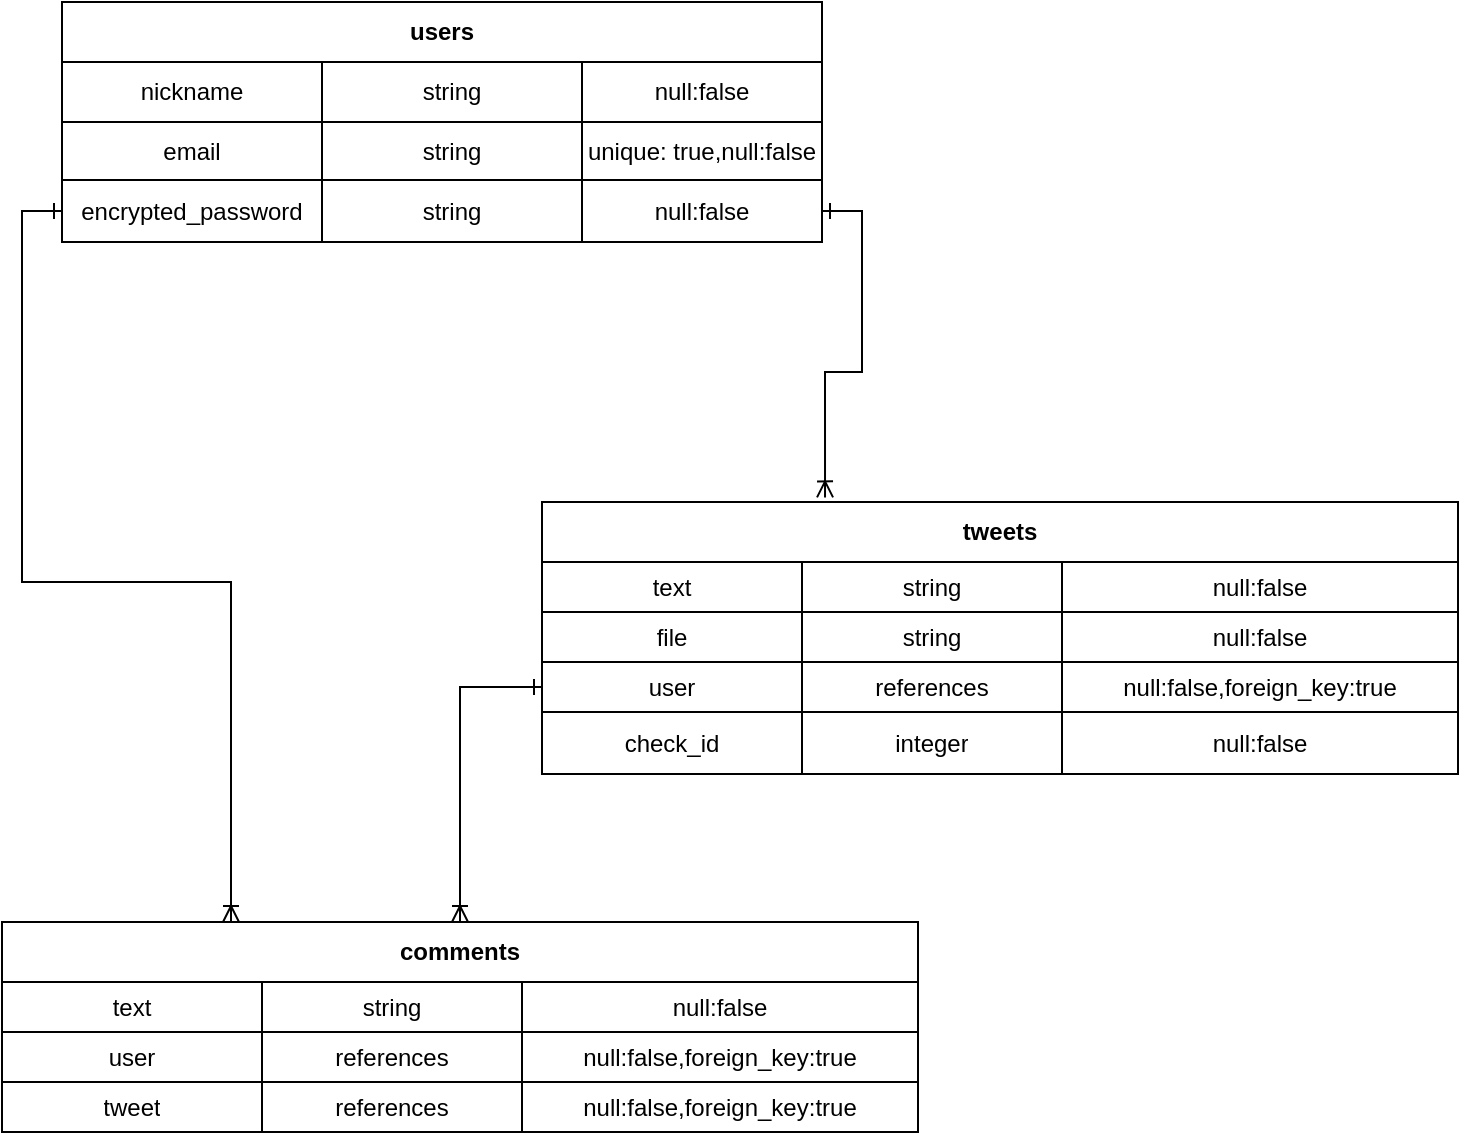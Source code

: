 <mxfile>
    <diagram id="rYEa7Mt_p3VdVQBG5B41" name="Page-1">
        <mxGraphModel dx="315" dy="747" grid="1" gridSize="10" guides="1" tooltips="1" connect="1" arrows="1" fold="1" page="1" pageScale="1" pageWidth="850" pageHeight="1100" math="0" shadow="0">
            <root>
                <mxCell id="0"/>
                <mxCell id="1" parent="0"/>
                <mxCell id="54" value="users" style="shape=table;html=1;whiteSpace=wrap;startSize=30;container=1;collapsible=0;childLayout=tableLayout;fontStyle=1;align=center;" vertex="1" parent="1">
                    <mxGeometry x="60" y="350" width="380" height="120" as="geometry"/>
                </mxCell>
                <mxCell id="55" value="" style="shape=partialRectangle;html=1;whiteSpace=wrap;collapsible=0;dropTarget=0;pointerEvents=0;fillColor=none;top=0;left=0;bottom=0;right=0;points=[[0,0.5],[1,0.5]];portConstraint=eastwest;" vertex="1" parent="54">
                    <mxGeometry y="30" width="380" height="30" as="geometry"/>
                </mxCell>
                <mxCell id="56" value="nickname" style="shape=partialRectangle;html=1;whiteSpace=wrap;connectable=0;fillColor=none;top=0;left=0;bottom=0;right=0;overflow=hidden;" vertex="1" parent="55">
                    <mxGeometry width="130" height="30" as="geometry"/>
                </mxCell>
                <mxCell id="57" value="string" style="shape=partialRectangle;html=1;whiteSpace=wrap;connectable=0;fillColor=none;top=0;left=0;bottom=0;right=0;overflow=hidden;" vertex="1" parent="55">
                    <mxGeometry x="130" width="130" height="30" as="geometry"/>
                </mxCell>
                <mxCell id="58" value="null:false" style="shape=partialRectangle;html=1;whiteSpace=wrap;connectable=0;fillColor=none;top=0;left=0;bottom=0;right=0;overflow=hidden;" vertex="1" parent="55">
                    <mxGeometry x="260" width="120" height="30" as="geometry"/>
                </mxCell>
                <mxCell id="59" value="" style="shape=partialRectangle;html=1;whiteSpace=wrap;collapsible=0;dropTarget=0;pointerEvents=0;fillColor=none;top=0;left=0;bottom=0;right=0;points=[[0,0.5],[1,0.5]];portConstraint=eastwest;" vertex="1" parent="54">
                    <mxGeometry y="60" width="380" height="29" as="geometry"/>
                </mxCell>
                <mxCell id="60" value="email" style="shape=partialRectangle;html=1;whiteSpace=wrap;connectable=0;fillColor=none;top=0;left=0;bottom=0;right=0;overflow=hidden;" vertex="1" parent="59">
                    <mxGeometry width="130" height="29" as="geometry"/>
                </mxCell>
                <mxCell id="61" value="string" style="shape=partialRectangle;html=1;whiteSpace=wrap;connectable=0;fillColor=none;top=0;left=0;bottom=0;right=0;overflow=hidden;" vertex="1" parent="59">
                    <mxGeometry x="130" width="130" height="29" as="geometry"/>
                </mxCell>
                <mxCell id="62" value="unique: true,null:false" style="shape=partialRectangle;html=1;whiteSpace=wrap;connectable=0;fillColor=none;top=0;left=0;bottom=0;right=0;overflow=hidden;" vertex="1" parent="59">
                    <mxGeometry x="260" width="120" height="29" as="geometry"/>
                </mxCell>
                <mxCell id="63" value="" style="shape=partialRectangle;html=1;whiteSpace=wrap;collapsible=0;dropTarget=0;pointerEvents=0;fillColor=none;top=0;left=0;bottom=0;right=0;points=[[0,0.5],[1,0.5]];portConstraint=eastwest;" vertex="1" parent="54">
                    <mxGeometry y="89" width="380" height="31" as="geometry"/>
                </mxCell>
                <mxCell id="64" value="encrypted_password" style="shape=partialRectangle;html=1;whiteSpace=wrap;connectable=0;fillColor=none;top=0;left=0;bottom=0;right=0;overflow=hidden;" vertex="1" parent="63">
                    <mxGeometry width="130" height="31" as="geometry"/>
                </mxCell>
                <mxCell id="65" value="string" style="shape=partialRectangle;html=1;whiteSpace=wrap;connectable=0;fillColor=none;top=0;left=0;bottom=0;right=0;overflow=hidden;" vertex="1" parent="63">
                    <mxGeometry x="130" width="130" height="31" as="geometry"/>
                </mxCell>
                <mxCell id="66" value="null:false" style="shape=partialRectangle;html=1;whiteSpace=wrap;connectable=0;fillColor=none;top=0;left=0;bottom=0;right=0;overflow=hidden;" vertex="1" parent="63">
                    <mxGeometry x="260" width="120" height="31" as="geometry"/>
                </mxCell>
                <mxCell id="87" value="comments" style="shape=table;html=1;whiteSpace=wrap;startSize=30;container=1;collapsible=0;childLayout=tableLayout;fontStyle=1;align=center;" vertex="1" parent="1">
                    <mxGeometry x="30" y="810" width="458" height="105" as="geometry"/>
                </mxCell>
                <mxCell id="88" value="" style="shape=partialRectangle;html=1;whiteSpace=wrap;collapsible=0;dropTarget=0;pointerEvents=0;fillColor=none;top=0;left=0;bottom=0;right=0;points=[[0,0.5],[1,0.5]];portConstraint=eastwest;" vertex="1" parent="87">
                    <mxGeometry y="30" width="458" height="25" as="geometry"/>
                </mxCell>
                <mxCell id="89" value="text" style="shape=partialRectangle;html=1;whiteSpace=wrap;connectable=0;fillColor=none;top=0;left=0;bottom=0;right=0;overflow=hidden;" vertex="1" parent="88">
                    <mxGeometry width="130" height="25" as="geometry"/>
                </mxCell>
                <mxCell id="90" value="string" style="shape=partialRectangle;html=1;whiteSpace=wrap;connectable=0;fillColor=none;top=0;left=0;bottom=0;right=0;overflow=hidden;" vertex="1" parent="88">
                    <mxGeometry x="130" width="130" height="25" as="geometry"/>
                </mxCell>
                <mxCell id="91" value="null:false" style="shape=partialRectangle;html=1;whiteSpace=wrap;connectable=0;fillColor=none;top=0;left=0;bottom=0;right=0;overflow=hidden;" vertex="1" parent="88">
                    <mxGeometry x="260" width="198" height="25" as="geometry"/>
                </mxCell>
                <mxCell id="105" value="" style="shape=partialRectangle;html=1;whiteSpace=wrap;collapsible=0;dropTarget=0;pointerEvents=0;fillColor=none;top=0;left=0;bottom=0;right=0;points=[[0,0.5],[1,0.5]];portConstraint=eastwest;" vertex="1" parent="87">
                    <mxGeometry y="55" width="458" height="25" as="geometry"/>
                </mxCell>
                <mxCell id="106" value="user" style="shape=partialRectangle;html=1;whiteSpace=wrap;connectable=0;fillColor=none;top=0;left=0;bottom=0;right=0;overflow=hidden;" vertex="1" parent="105">
                    <mxGeometry width="130" height="25" as="geometry"/>
                </mxCell>
                <mxCell id="107" value="references" style="shape=partialRectangle;html=1;whiteSpace=wrap;connectable=0;fillColor=none;top=0;left=0;bottom=0;right=0;overflow=hidden;" vertex="1" parent="105">
                    <mxGeometry x="130" width="130" height="25" as="geometry"/>
                </mxCell>
                <mxCell id="108" value="null:false,foreign_key:true&lt;br&gt;" style="shape=partialRectangle;html=1;whiteSpace=wrap;connectable=0;fillColor=none;top=0;left=0;bottom=0;right=0;overflow=hidden;" vertex="1" parent="105">
                    <mxGeometry x="260" width="198" height="25" as="geometry"/>
                </mxCell>
                <mxCell id="127" value="" style="shape=partialRectangle;html=1;whiteSpace=wrap;collapsible=0;dropTarget=0;pointerEvents=0;fillColor=none;top=0;left=0;bottom=0;right=0;points=[[0,0.5],[1,0.5]];portConstraint=eastwest;" vertex="1" parent="87">
                    <mxGeometry y="80" width="458" height="25" as="geometry"/>
                </mxCell>
                <mxCell id="128" value="tweet" style="shape=partialRectangle;html=1;whiteSpace=wrap;connectable=0;fillColor=none;top=0;left=0;bottom=0;right=0;overflow=hidden;" vertex="1" parent="127">
                    <mxGeometry width="130" height="25" as="geometry"/>
                </mxCell>
                <mxCell id="129" value="references" style="shape=partialRectangle;html=1;whiteSpace=wrap;connectable=0;fillColor=none;top=0;left=0;bottom=0;right=0;overflow=hidden;" vertex="1" parent="127">
                    <mxGeometry x="130" width="130" height="25" as="geometry"/>
                </mxCell>
                <mxCell id="130" value="null:false,foreign_key:true&lt;br&gt;" style="shape=partialRectangle;html=1;whiteSpace=wrap;connectable=0;fillColor=none;top=0;left=0;bottom=0;right=0;overflow=hidden;" vertex="1" parent="127">
                    <mxGeometry x="260" width="198" height="25" as="geometry"/>
                </mxCell>
                <mxCell id="109" value="tweets" style="shape=table;html=1;whiteSpace=wrap;startSize=30;container=1;collapsible=0;childLayout=tableLayout;fontStyle=1;align=center;" vertex="1" parent="1">
                    <mxGeometry x="300" y="600" width="458" height="136" as="geometry"/>
                </mxCell>
                <mxCell id="110" value="" style="shape=partialRectangle;html=1;whiteSpace=wrap;collapsible=0;dropTarget=0;pointerEvents=0;fillColor=none;top=0;left=0;bottom=0;right=0;points=[[0,0.5],[1,0.5]];portConstraint=eastwest;" vertex="1" parent="109">
                    <mxGeometry y="30" width="458" height="25" as="geometry"/>
                </mxCell>
                <mxCell id="111" value="text" style="shape=partialRectangle;html=1;whiteSpace=wrap;connectable=0;fillColor=none;top=0;left=0;bottom=0;right=0;overflow=hidden;" vertex="1" parent="110">
                    <mxGeometry width="130" height="25" as="geometry"/>
                </mxCell>
                <mxCell id="112" value="string" style="shape=partialRectangle;html=1;whiteSpace=wrap;connectable=0;fillColor=none;top=0;left=0;bottom=0;right=0;overflow=hidden;" vertex="1" parent="110">
                    <mxGeometry x="130" width="130" height="25" as="geometry"/>
                </mxCell>
                <mxCell id="113" value="null:false" style="shape=partialRectangle;html=1;whiteSpace=wrap;connectable=0;fillColor=none;top=0;left=0;bottom=0;right=0;overflow=hidden;" vertex="1" parent="110">
                    <mxGeometry x="260" width="198" height="25" as="geometry"/>
                </mxCell>
                <mxCell id="114" value="" style="shape=partialRectangle;html=1;whiteSpace=wrap;collapsible=0;dropTarget=0;pointerEvents=0;fillColor=none;top=0;left=0;bottom=0;right=0;points=[[0,0.5],[1,0.5]];portConstraint=eastwest;" vertex="1" parent="109">
                    <mxGeometry y="55" width="458" height="25" as="geometry"/>
                </mxCell>
                <mxCell id="115" value="file" style="shape=partialRectangle;html=1;whiteSpace=wrap;connectable=0;fillColor=none;top=0;left=0;bottom=0;right=0;overflow=hidden;" vertex="1" parent="114">
                    <mxGeometry width="130" height="25" as="geometry"/>
                </mxCell>
                <mxCell id="116" value="string" style="shape=partialRectangle;html=1;whiteSpace=wrap;connectable=0;fillColor=none;top=0;left=0;bottom=0;right=0;overflow=hidden;" vertex="1" parent="114">
                    <mxGeometry x="130" width="130" height="25" as="geometry"/>
                </mxCell>
                <mxCell id="117" value="null:false" style="shape=partialRectangle;html=1;whiteSpace=wrap;connectable=0;fillColor=none;top=0;left=0;bottom=0;right=0;overflow=hidden;" vertex="1" parent="114">
                    <mxGeometry x="260" width="198" height="25" as="geometry"/>
                </mxCell>
                <mxCell id="118" value="" style="shape=partialRectangle;html=1;whiteSpace=wrap;collapsible=0;dropTarget=0;pointerEvents=0;fillColor=none;top=0;left=0;bottom=0;right=0;points=[[0,0.5],[1,0.5]];portConstraint=eastwest;" vertex="1" parent="109">
                    <mxGeometry y="80" width="458" height="25" as="geometry"/>
                </mxCell>
                <mxCell id="119" value="user" style="shape=partialRectangle;html=1;whiteSpace=wrap;connectable=0;fillColor=none;top=0;left=0;bottom=0;right=0;overflow=hidden;" vertex="1" parent="118">
                    <mxGeometry width="130" height="25" as="geometry"/>
                </mxCell>
                <mxCell id="120" value="references" style="shape=partialRectangle;html=1;whiteSpace=wrap;connectable=0;fillColor=none;top=0;left=0;bottom=0;right=0;overflow=hidden;" vertex="1" parent="118">
                    <mxGeometry x="130" width="130" height="25" as="geometry"/>
                </mxCell>
                <mxCell id="121" value="null:false,foreign_key:true&lt;br&gt;" style="shape=partialRectangle;html=1;whiteSpace=wrap;connectable=0;fillColor=none;top=0;left=0;bottom=0;right=0;overflow=hidden;" vertex="1" parent="118">
                    <mxGeometry x="260" width="198" height="25" as="geometry"/>
                </mxCell>
                <mxCell id="122" value="" style="shape=partialRectangle;html=1;whiteSpace=wrap;collapsible=0;dropTarget=0;pointerEvents=0;fillColor=none;top=0;left=0;bottom=0;right=0;points=[[0,0.5],[1,0.5]];portConstraint=eastwest;" vertex="1" parent="109">
                    <mxGeometry y="105" width="458" height="31" as="geometry"/>
                </mxCell>
                <mxCell id="123" value="check_id" style="shape=partialRectangle;html=1;whiteSpace=wrap;connectable=0;fillColor=none;top=0;left=0;bottom=0;right=0;overflow=hidden;" vertex="1" parent="122">
                    <mxGeometry width="130" height="31" as="geometry"/>
                </mxCell>
                <mxCell id="124" value="integer" style="shape=partialRectangle;html=1;whiteSpace=wrap;connectable=0;fillColor=none;top=0;left=0;bottom=0;right=0;overflow=hidden;" vertex="1" parent="122">
                    <mxGeometry x="130" width="130" height="31" as="geometry"/>
                </mxCell>
                <mxCell id="125" value="null:false" style="shape=partialRectangle;html=1;whiteSpace=wrap;connectable=0;fillColor=none;top=0;left=0;bottom=0;right=0;overflow=hidden;" vertex="1" parent="122">
                    <mxGeometry x="260" width="198" height="31" as="geometry"/>
                </mxCell>
                <mxCell id="132" style="edgeStyle=orthogonalEdgeStyle;rounded=0;orthogonalLoop=1;jettySize=auto;html=1;exitX=1;exitY=0.5;exitDx=0;exitDy=0;entryX=0.309;entryY=-0.017;entryDx=0;entryDy=0;entryPerimeter=0;startArrow=ERone;startFill=0;endArrow=ERoneToMany;endFill=0;" edge="1" parent="1" source="63" target="109">
                    <mxGeometry relative="1" as="geometry"/>
                </mxCell>
                <mxCell id="136" style="edgeStyle=orthogonalEdgeStyle;rounded=0;orthogonalLoop=1;jettySize=auto;html=1;exitX=0;exitY=0.5;exitDx=0;exitDy=0;entryX=0.25;entryY=0;entryDx=0;entryDy=0;startArrow=ERone;startFill=0;endArrow=ERoneToMany;endFill=0;" edge="1" parent="1" source="63" target="87">
                    <mxGeometry relative="1" as="geometry"/>
                </mxCell>
                <mxCell id="137" style="edgeStyle=orthogonalEdgeStyle;rounded=0;orthogonalLoop=1;jettySize=auto;html=1;exitX=0;exitY=0.5;exitDx=0;exitDy=0;startArrow=ERone;startFill=0;endArrow=ERoneToMany;endFill=0;" edge="1" parent="1" source="118" target="87">
                    <mxGeometry relative="1" as="geometry"/>
                </mxCell>
            </root>
        </mxGraphModel>
    </diagram>
</mxfile>
